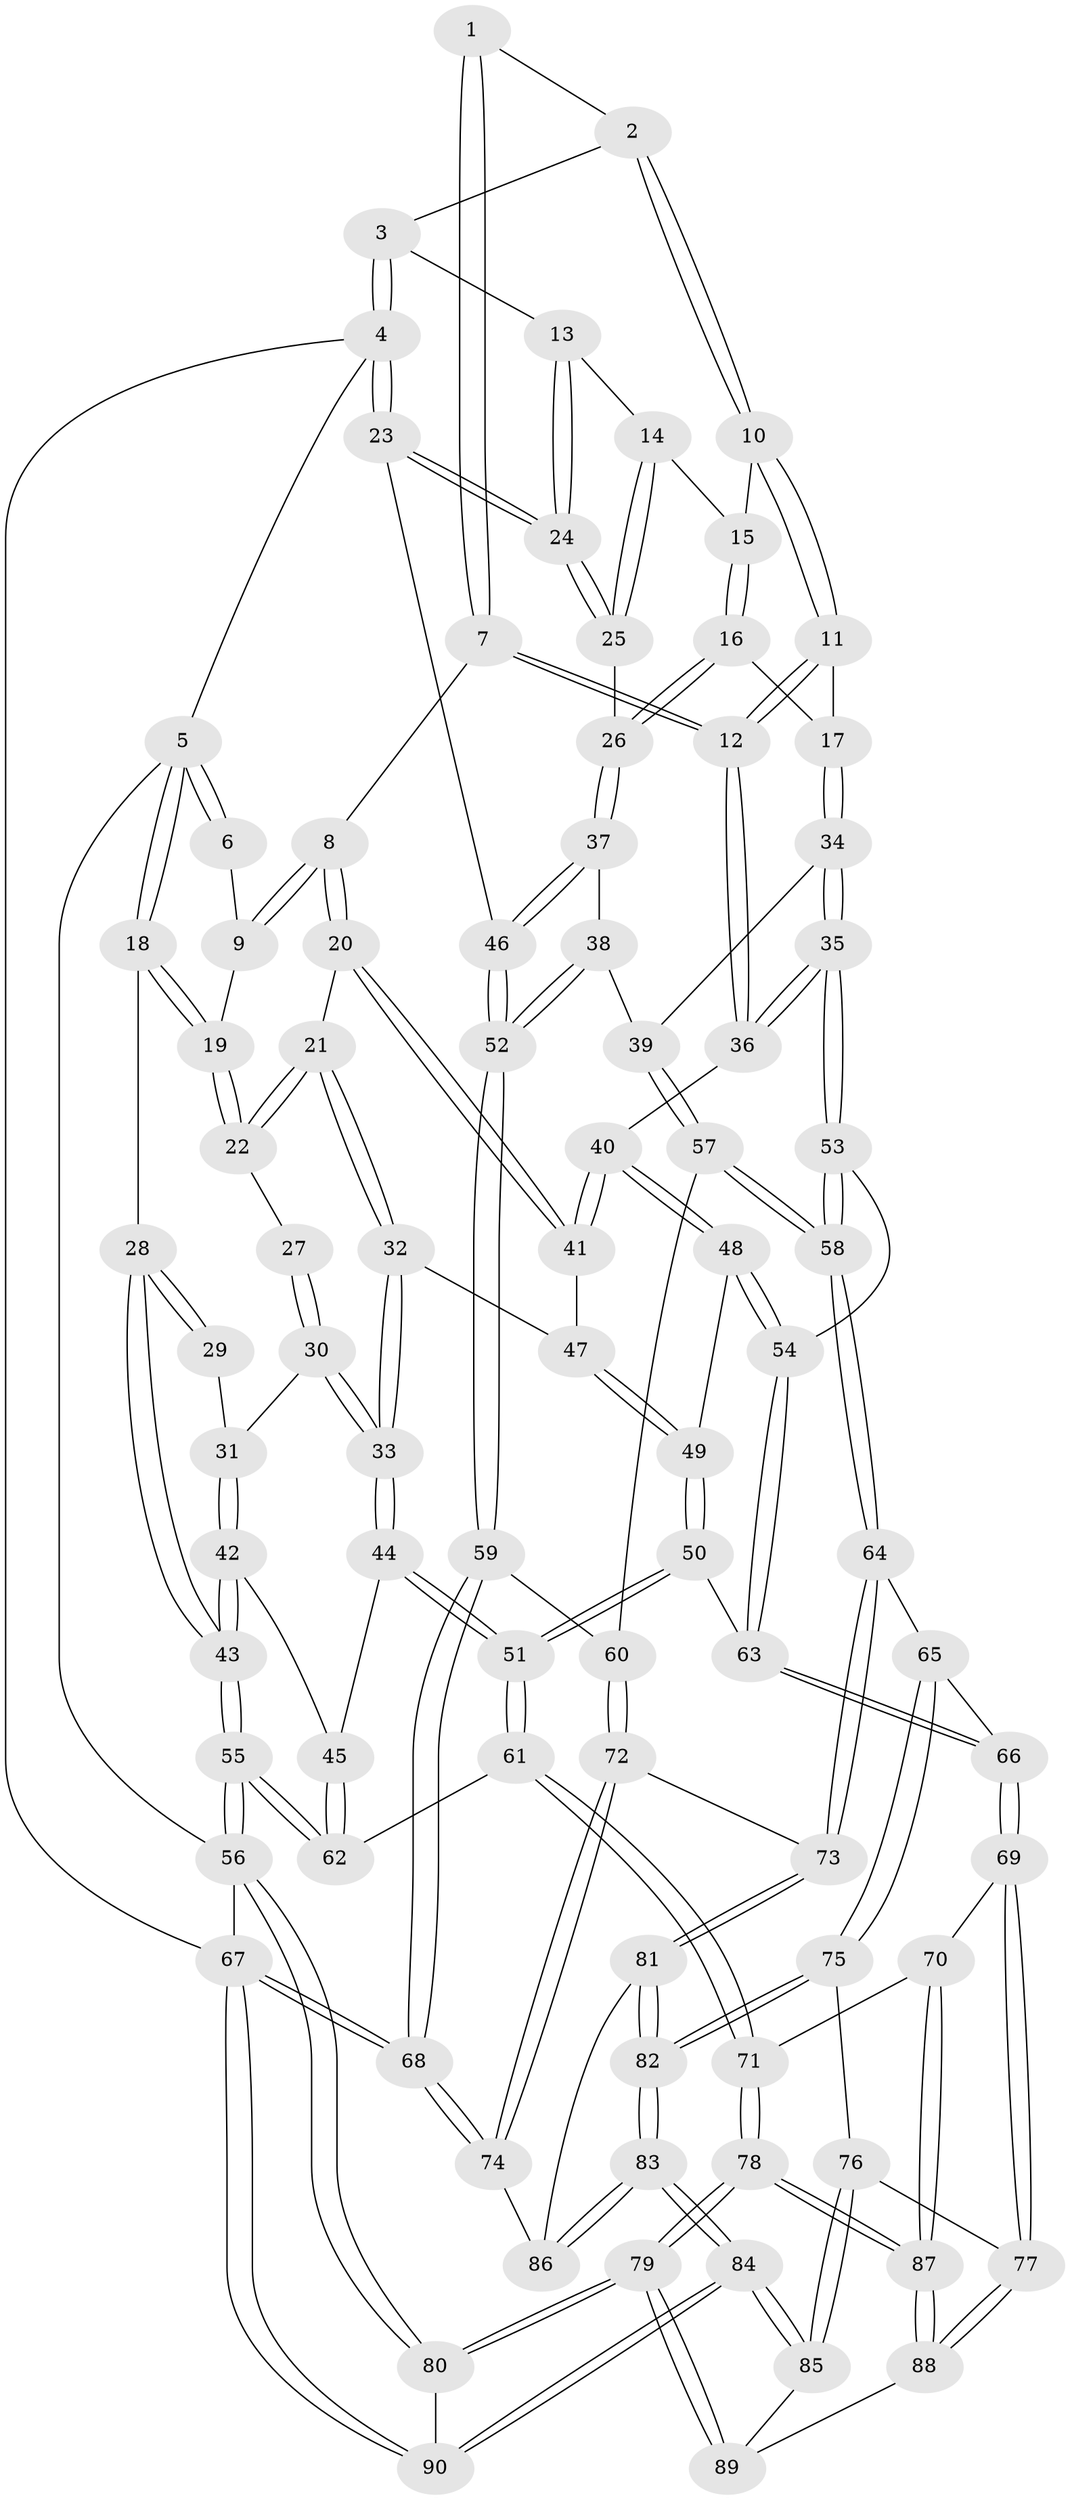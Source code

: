 // Generated by graph-tools (version 1.1) at 2025/27/03/09/25 03:27:09]
// undirected, 90 vertices, 222 edges
graph export_dot {
graph [start="1"]
  node [color=gray90,style=filled];
  1 [pos="+0.4287342362607341+0"];
  2 [pos="+0.5629046420074261+0"];
  3 [pos="+1+0"];
  4 [pos="+1+0"];
  5 [pos="+0+0"];
  6 [pos="+0.41952948178509436+0"];
  7 [pos="+0.35903817761786655+0.22363605624509028"];
  8 [pos="+0.28088534659638353+0.2313256722479142"];
  9 [pos="+0.21159416340761053+0.08885062533880601"];
  10 [pos="+0.5659027239209267+0"];
  11 [pos="+0.538653249359272+0.1345229163292126"];
  12 [pos="+0.4172618609127818+0.255002055158612"];
  13 [pos="+0.8894171404452739+0.09539801203733349"];
  14 [pos="+0.7895035021818199+0.10755483555321012"];
  15 [pos="+0.6701135098784395+0"];
  16 [pos="+0.6445595629772752+0.2501040399841152"];
  17 [pos="+0.6379793793906227+0.2516334960393888"];
  18 [pos="+0+0"];
  19 [pos="+0.11937458157174997+0.09238939569420802"];
  20 [pos="+0.2331707828274883+0.2777024517736745"];
  21 [pos="+0.20393038324142193+0.29143766160791523"];
  22 [pos="+0.12659699892057286+0.23757066168254226"];
  23 [pos="+1+0.31551750344906804"];
  24 [pos="+1+0.24272670583743827"];
  25 [pos="+0.7611012528908694+0.23738268489921432"];
  26 [pos="+0.753456715336964+0.24917284578238702"];
  27 [pos="+0.0754393755748204+0.24087563638921086"];
  28 [pos="+0+0"];
  29 [pos="+0.009843706672055896+0.22195063846663884"];
  30 [pos="+0.060956450271056506+0.32554742834841854"];
  31 [pos="+0.030695902188307894+0.3244966585363222"];
  32 [pos="+0.17267955384069653+0.35363189537909956"];
  33 [pos="+0.14679724571518082+0.3843671911028319"];
  34 [pos="+0.5720583576157267+0.3297365524195976"];
  35 [pos="+0.5141905260674599+0.37187532309272436"];
  36 [pos="+0.463340391987856+0.3378949797200402"];
  37 [pos="+0.7618696354758385+0.27475750424954143"];
  38 [pos="+0.7712734535735609+0.36819645920533894"];
  39 [pos="+0.7538142428636243+0.4045619237861792"];
  40 [pos="+0.35080302296565535+0.4027863915931553"];
  41 [pos="+0.3114651962230536+0.38280811694951977"];
  42 [pos="+0+0.44190827792650383"];
  43 [pos="+0+0.4414746761472921"];
  44 [pos="+0.13644783764174045+0.412952240713531"];
  45 [pos="+0.004213421795401863+0.4678081165326694"];
  46 [pos="+1+0.3873175969890122"];
  47 [pos="+0.2654417474372222+0.41694558596770853"];
  48 [pos="+0.3326267631756944+0.4671673807310623"];
  49 [pos="+0.2838127482532086+0.5210969449549623"];
  50 [pos="+0.2529587072346862+0.5802846726990852"];
  51 [pos="+0.24733299834050435+0.5819062434142116"];
  52 [pos="+1+0.41073261893775204"];
  53 [pos="+0.541636879697213+0.5005044662261395"];
  54 [pos="+0.5383608542862403+0.5014670575324639"];
  55 [pos="+0+0.7664189209411799"];
  56 [pos="+0+1"];
  57 [pos="+0.7281028464668021+0.5435927429113118"];
  58 [pos="+0.6620395972574634+0.6118237682088948"];
  59 [pos="+1+0.4563694921661367"];
  60 [pos="+1+0.47155626654274085"];
  61 [pos="+0.17257319311495167+0.6631116399053987"];
  62 [pos="+0.11857397089475673+0.6502053829961472"];
  63 [pos="+0.3343274265951434+0.603007199046752"];
  64 [pos="+0.6621158435572839+0.6139204394368667"];
  65 [pos="+0.4565781320585427+0.7187421655107189"];
  66 [pos="+0.4117178262035814+0.7073086296152712"];
  67 [pos="+1+1"];
  68 [pos="+1+1"];
  69 [pos="+0.3054296008715385+0.8065852982711758"];
  70 [pos="+0.303279103361077+0.8058800518436056"];
  71 [pos="+0.1776586861658431+0.6897424656345752"];
  72 [pos="+0.9011291150616042+0.7011530497812598"];
  73 [pos="+0.6942137744146595+0.6790121362019077"];
  74 [pos="+1+0.9200758037214797"];
  75 [pos="+0.4606428541339455+0.7705120592172942"];
  76 [pos="+0.43353612479243836+0.8216238145031526"];
  77 [pos="+0.3226318261186172+0.8302669363064955"];
  78 [pos="+0.0510158205521492+0.9915031316592418"];
  79 [pos="+0+1"];
  80 [pos="+0+1"];
  81 [pos="+0.6939627601015638+0.7162246731893133"];
  82 [pos="+0.625916544658834+0.9362650324703146"];
  83 [pos="+0.6236400963777049+0.9577158704825292"];
  84 [pos="+0.5647193583916678+1"];
  85 [pos="+0.4932455036550065+1"];
  86 [pos="+0.8996318135230869+0.8865813479070825"];
  87 [pos="+0.14365917156086624+0.9473593605104915"];
  88 [pos="+0.3472078372864318+0.9178938805614877"];
  89 [pos="+0.3618962288484314+0.9347781645607923"];
  90 [pos="+0.5674003379734797+1"];
  1 -- 2;
  1 -- 7;
  1 -- 7;
  2 -- 3;
  2 -- 10;
  2 -- 10;
  3 -- 4;
  3 -- 4;
  3 -- 13;
  4 -- 5;
  4 -- 23;
  4 -- 23;
  4 -- 67;
  5 -- 6;
  5 -- 6;
  5 -- 18;
  5 -- 18;
  5 -- 56;
  6 -- 9;
  7 -- 8;
  7 -- 12;
  7 -- 12;
  8 -- 9;
  8 -- 9;
  8 -- 20;
  8 -- 20;
  9 -- 19;
  10 -- 11;
  10 -- 11;
  10 -- 15;
  11 -- 12;
  11 -- 12;
  11 -- 17;
  12 -- 36;
  12 -- 36;
  13 -- 14;
  13 -- 24;
  13 -- 24;
  14 -- 15;
  14 -- 25;
  14 -- 25;
  15 -- 16;
  15 -- 16;
  16 -- 17;
  16 -- 26;
  16 -- 26;
  17 -- 34;
  17 -- 34;
  18 -- 19;
  18 -- 19;
  18 -- 28;
  19 -- 22;
  19 -- 22;
  20 -- 21;
  20 -- 41;
  20 -- 41;
  21 -- 22;
  21 -- 22;
  21 -- 32;
  21 -- 32;
  22 -- 27;
  23 -- 24;
  23 -- 24;
  23 -- 46;
  24 -- 25;
  24 -- 25;
  25 -- 26;
  26 -- 37;
  26 -- 37;
  27 -- 30;
  27 -- 30;
  28 -- 29;
  28 -- 29;
  28 -- 43;
  28 -- 43;
  29 -- 31;
  30 -- 31;
  30 -- 33;
  30 -- 33;
  31 -- 42;
  31 -- 42;
  32 -- 33;
  32 -- 33;
  32 -- 47;
  33 -- 44;
  33 -- 44;
  34 -- 35;
  34 -- 35;
  34 -- 39;
  35 -- 36;
  35 -- 36;
  35 -- 53;
  35 -- 53;
  36 -- 40;
  37 -- 38;
  37 -- 46;
  37 -- 46;
  38 -- 39;
  38 -- 52;
  38 -- 52;
  39 -- 57;
  39 -- 57;
  40 -- 41;
  40 -- 41;
  40 -- 48;
  40 -- 48;
  41 -- 47;
  42 -- 43;
  42 -- 43;
  42 -- 45;
  43 -- 55;
  43 -- 55;
  44 -- 45;
  44 -- 51;
  44 -- 51;
  45 -- 62;
  45 -- 62;
  46 -- 52;
  46 -- 52;
  47 -- 49;
  47 -- 49;
  48 -- 49;
  48 -- 54;
  48 -- 54;
  49 -- 50;
  49 -- 50;
  50 -- 51;
  50 -- 51;
  50 -- 63;
  51 -- 61;
  51 -- 61;
  52 -- 59;
  52 -- 59;
  53 -- 54;
  53 -- 58;
  53 -- 58;
  54 -- 63;
  54 -- 63;
  55 -- 56;
  55 -- 56;
  55 -- 62;
  55 -- 62;
  56 -- 80;
  56 -- 80;
  56 -- 67;
  57 -- 58;
  57 -- 58;
  57 -- 60;
  58 -- 64;
  58 -- 64;
  59 -- 60;
  59 -- 68;
  59 -- 68;
  60 -- 72;
  60 -- 72;
  61 -- 62;
  61 -- 71;
  61 -- 71;
  63 -- 66;
  63 -- 66;
  64 -- 65;
  64 -- 73;
  64 -- 73;
  65 -- 66;
  65 -- 75;
  65 -- 75;
  66 -- 69;
  66 -- 69;
  67 -- 68;
  67 -- 68;
  67 -- 90;
  67 -- 90;
  68 -- 74;
  68 -- 74;
  69 -- 70;
  69 -- 77;
  69 -- 77;
  70 -- 71;
  70 -- 87;
  70 -- 87;
  71 -- 78;
  71 -- 78;
  72 -- 73;
  72 -- 74;
  72 -- 74;
  73 -- 81;
  73 -- 81;
  74 -- 86;
  75 -- 76;
  75 -- 82;
  75 -- 82;
  76 -- 77;
  76 -- 85;
  76 -- 85;
  77 -- 88;
  77 -- 88;
  78 -- 79;
  78 -- 79;
  78 -- 87;
  78 -- 87;
  79 -- 80;
  79 -- 80;
  79 -- 89;
  79 -- 89;
  80 -- 90;
  81 -- 82;
  81 -- 82;
  81 -- 86;
  82 -- 83;
  82 -- 83;
  83 -- 84;
  83 -- 84;
  83 -- 86;
  83 -- 86;
  84 -- 85;
  84 -- 85;
  84 -- 90;
  84 -- 90;
  85 -- 89;
  87 -- 88;
  87 -- 88;
  88 -- 89;
}
